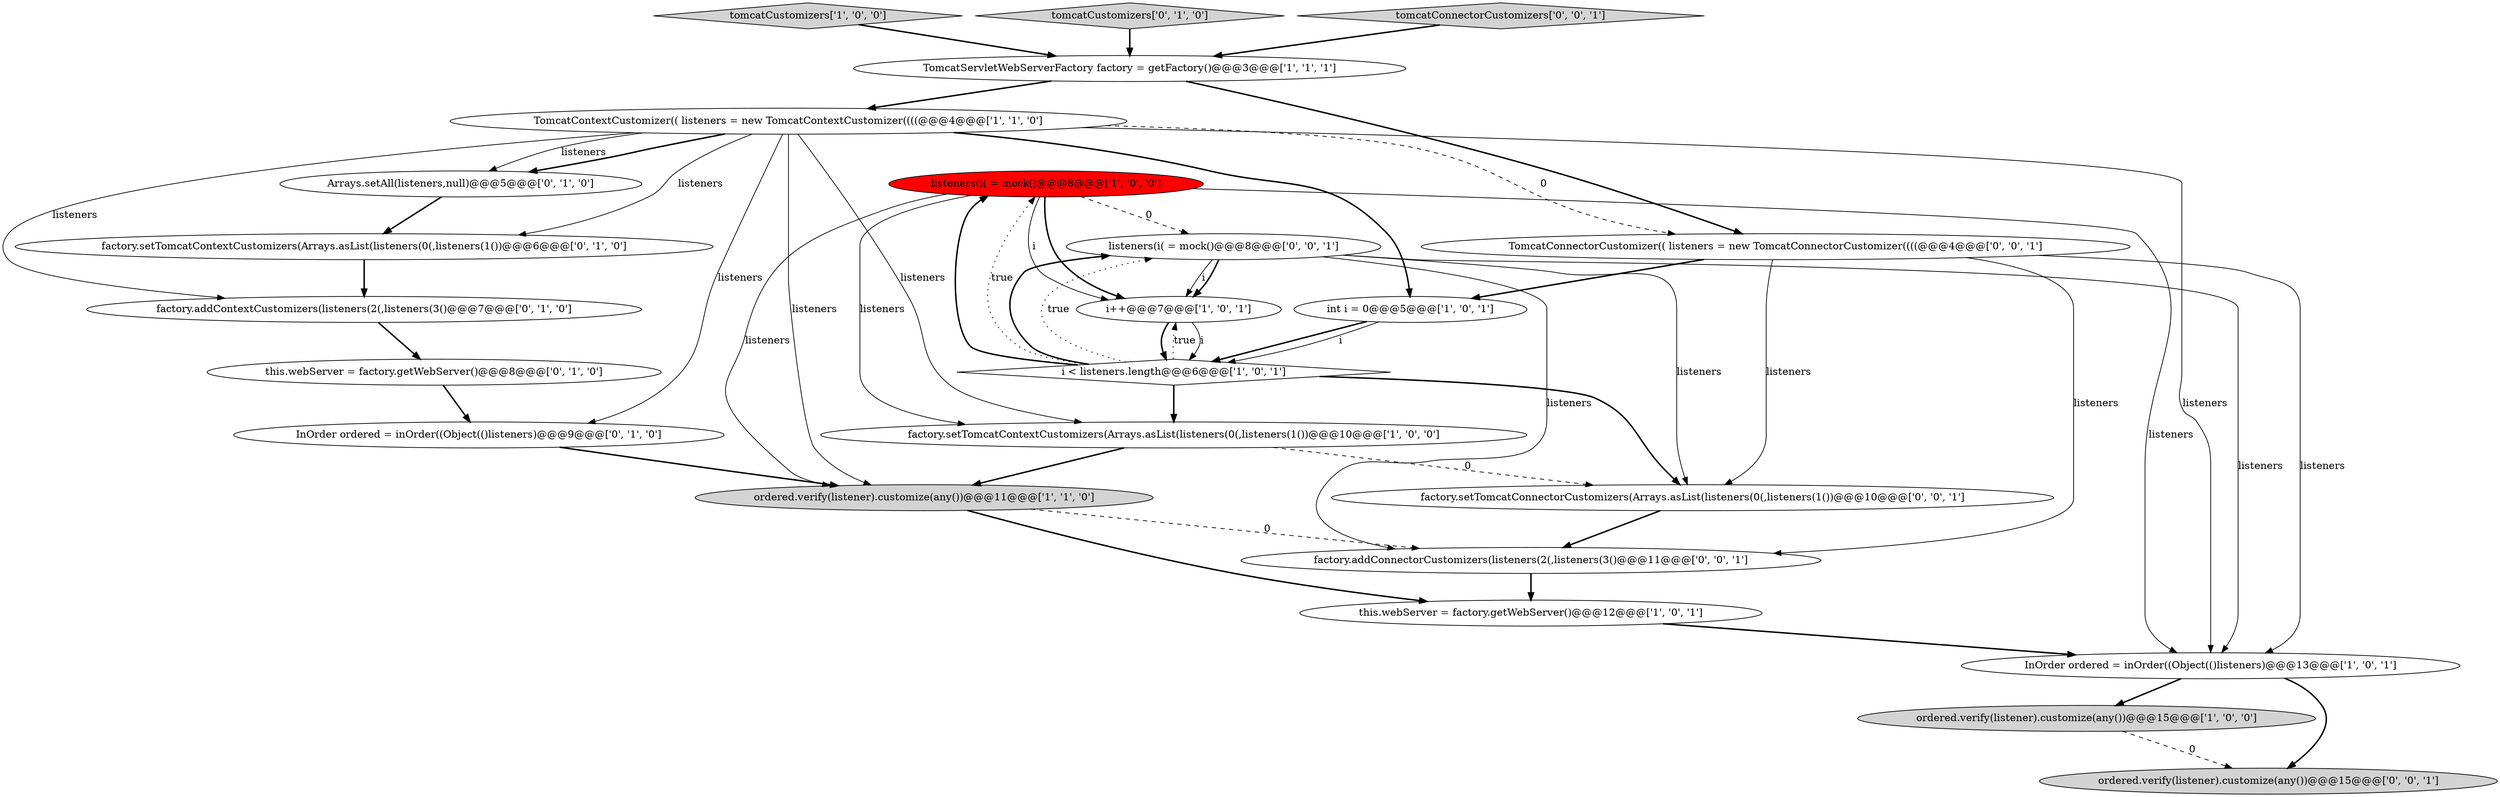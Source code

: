 digraph {
12 [style = filled, label = "Arrays.setAll(listeners,null)@@@5@@@['0', '1', '0']", fillcolor = white, shape = ellipse image = "AAA0AAABBB2BBB"];
16 [style = filled, label = "InOrder ordered = inOrder((Object(()listeners)@@@9@@@['0', '1', '0']", fillcolor = white, shape = ellipse image = "AAA0AAABBB2BBB"];
3 [style = filled, label = "this.webServer = factory.getWebServer()@@@12@@@['1', '0', '1']", fillcolor = white, shape = ellipse image = "AAA0AAABBB1BBB"];
10 [style = filled, label = "ordered.verify(listener).customize(any())@@@15@@@['1', '0', '0']", fillcolor = lightgray, shape = ellipse image = "AAA0AAABBB1BBB"];
4 [style = filled, label = "listeners(i( = mock()@@@8@@@['1', '0', '0']", fillcolor = red, shape = ellipse image = "AAA1AAABBB1BBB"];
9 [style = filled, label = "tomcatCustomizers['1', '0', '0']", fillcolor = lightgray, shape = diamond image = "AAA0AAABBB1BBB"];
15 [style = filled, label = "factory.addContextCustomizers(listeners(2(,listeners(3()@@@7@@@['0', '1', '0']", fillcolor = white, shape = ellipse image = "AAA0AAABBB2BBB"];
13 [style = filled, label = "tomcatCustomizers['0', '1', '0']", fillcolor = lightgray, shape = diamond image = "AAA0AAABBB2BBB"];
0 [style = filled, label = "ordered.verify(listener).customize(any())@@@11@@@['1', '1', '0']", fillcolor = lightgray, shape = ellipse image = "AAA0AAABBB1BBB"];
14 [style = filled, label = "this.webServer = factory.getWebServer()@@@8@@@['0', '1', '0']", fillcolor = white, shape = ellipse image = "AAA0AAABBB2BBB"];
5 [style = filled, label = "TomcatContextCustomizer(( listeners = new TomcatContextCustomizer((((@@@4@@@['1', '1', '0']", fillcolor = white, shape = ellipse image = "AAA0AAABBB1BBB"];
6 [style = filled, label = "i < listeners.length@@@6@@@['1', '0', '1']", fillcolor = white, shape = diamond image = "AAA0AAABBB1BBB"];
23 [style = filled, label = "listeners(i( = mock()@@@8@@@['0', '0', '1']", fillcolor = white, shape = ellipse image = "AAA0AAABBB3BBB"];
2 [style = filled, label = "InOrder ordered = inOrder((Object(()listeners)@@@13@@@['1', '0', '1']", fillcolor = white, shape = ellipse image = "AAA0AAABBB1BBB"];
17 [style = filled, label = "factory.setTomcatContextCustomizers(Arrays.asList(listeners(0(,listeners(1())@@@6@@@['0', '1', '0']", fillcolor = white, shape = ellipse image = "AAA0AAABBB2BBB"];
8 [style = filled, label = "int i = 0@@@5@@@['1', '0', '1']", fillcolor = white, shape = ellipse image = "AAA0AAABBB1BBB"];
7 [style = filled, label = "TomcatServletWebServerFactory factory = getFactory()@@@3@@@['1', '1', '1']", fillcolor = white, shape = ellipse image = "AAA0AAABBB1BBB"];
19 [style = filled, label = "factory.setTomcatConnectorCustomizers(Arrays.asList(listeners(0(,listeners(1())@@@10@@@['0', '0', '1']", fillcolor = white, shape = ellipse image = "AAA0AAABBB3BBB"];
22 [style = filled, label = "TomcatConnectorCustomizer(( listeners = new TomcatConnectorCustomizer((((@@@4@@@['0', '0', '1']", fillcolor = white, shape = ellipse image = "AAA0AAABBB3BBB"];
1 [style = filled, label = "factory.setTomcatContextCustomizers(Arrays.asList(listeners(0(,listeners(1())@@@10@@@['1', '0', '0']", fillcolor = white, shape = ellipse image = "AAA0AAABBB1BBB"];
11 [style = filled, label = "i++@@@7@@@['1', '0', '1']", fillcolor = white, shape = ellipse image = "AAA0AAABBB1BBB"];
18 [style = filled, label = "factory.addConnectorCustomizers(listeners(2(,listeners(3()@@@11@@@['0', '0', '1']", fillcolor = white, shape = ellipse image = "AAA0AAABBB3BBB"];
20 [style = filled, label = "ordered.verify(listener).customize(any())@@@15@@@['0', '0', '1']", fillcolor = lightgray, shape = ellipse image = "AAA0AAABBB3BBB"];
21 [style = filled, label = "tomcatConnectorCustomizers['0', '0', '1']", fillcolor = lightgray, shape = diamond image = "AAA0AAABBB3BBB"];
4->1 [style = solid, label="listeners"];
0->3 [style = bold, label=""];
14->16 [style = bold, label=""];
5->8 [style = bold, label=""];
18->3 [style = bold, label=""];
4->11 [style = solid, label="i"];
16->0 [style = bold, label=""];
19->18 [style = bold, label=""];
2->20 [style = bold, label=""];
5->17 [style = solid, label="listeners"];
15->14 [style = bold, label=""];
22->19 [style = solid, label="listeners"];
5->16 [style = solid, label="listeners"];
6->23 [style = bold, label=""];
22->18 [style = solid, label="listeners"];
5->1 [style = solid, label="listeners"];
11->6 [style = bold, label=""];
4->2 [style = solid, label="listeners"];
12->17 [style = bold, label=""];
23->19 [style = solid, label="listeners"];
23->18 [style = solid, label="listeners"];
1->19 [style = dashed, label="0"];
23->11 [style = solid, label="i"];
6->23 [style = dotted, label="true"];
8->6 [style = bold, label=""];
1->0 [style = bold, label=""];
6->19 [style = bold, label=""];
9->7 [style = bold, label=""];
2->10 [style = bold, label=""];
5->12 [style = solid, label="listeners"];
5->0 [style = solid, label="listeners"];
22->8 [style = bold, label=""];
6->1 [style = bold, label=""];
6->4 [style = bold, label=""];
7->22 [style = bold, label=""];
7->5 [style = bold, label=""];
5->2 [style = solid, label="listeners"];
11->6 [style = solid, label="i"];
3->2 [style = bold, label=""];
6->4 [style = dotted, label="true"];
5->12 [style = bold, label=""];
5->15 [style = solid, label="listeners"];
13->7 [style = bold, label=""];
4->0 [style = solid, label="listeners"];
17->15 [style = bold, label=""];
21->7 [style = bold, label=""];
0->18 [style = dashed, label="0"];
10->20 [style = dashed, label="0"];
23->2 [style = solid, label="listeners"];
6->11 [style = dotted, label="true"];
22->2 [style = solid, label="listeners"];
23->11 [style = bold, label=""];
4->11 [style = bold, label=""];
4->23 [style = dashed, label="0"];
8->6 [style = solid, label="i"];
5->22 [style = dashed, label="0"];
}
